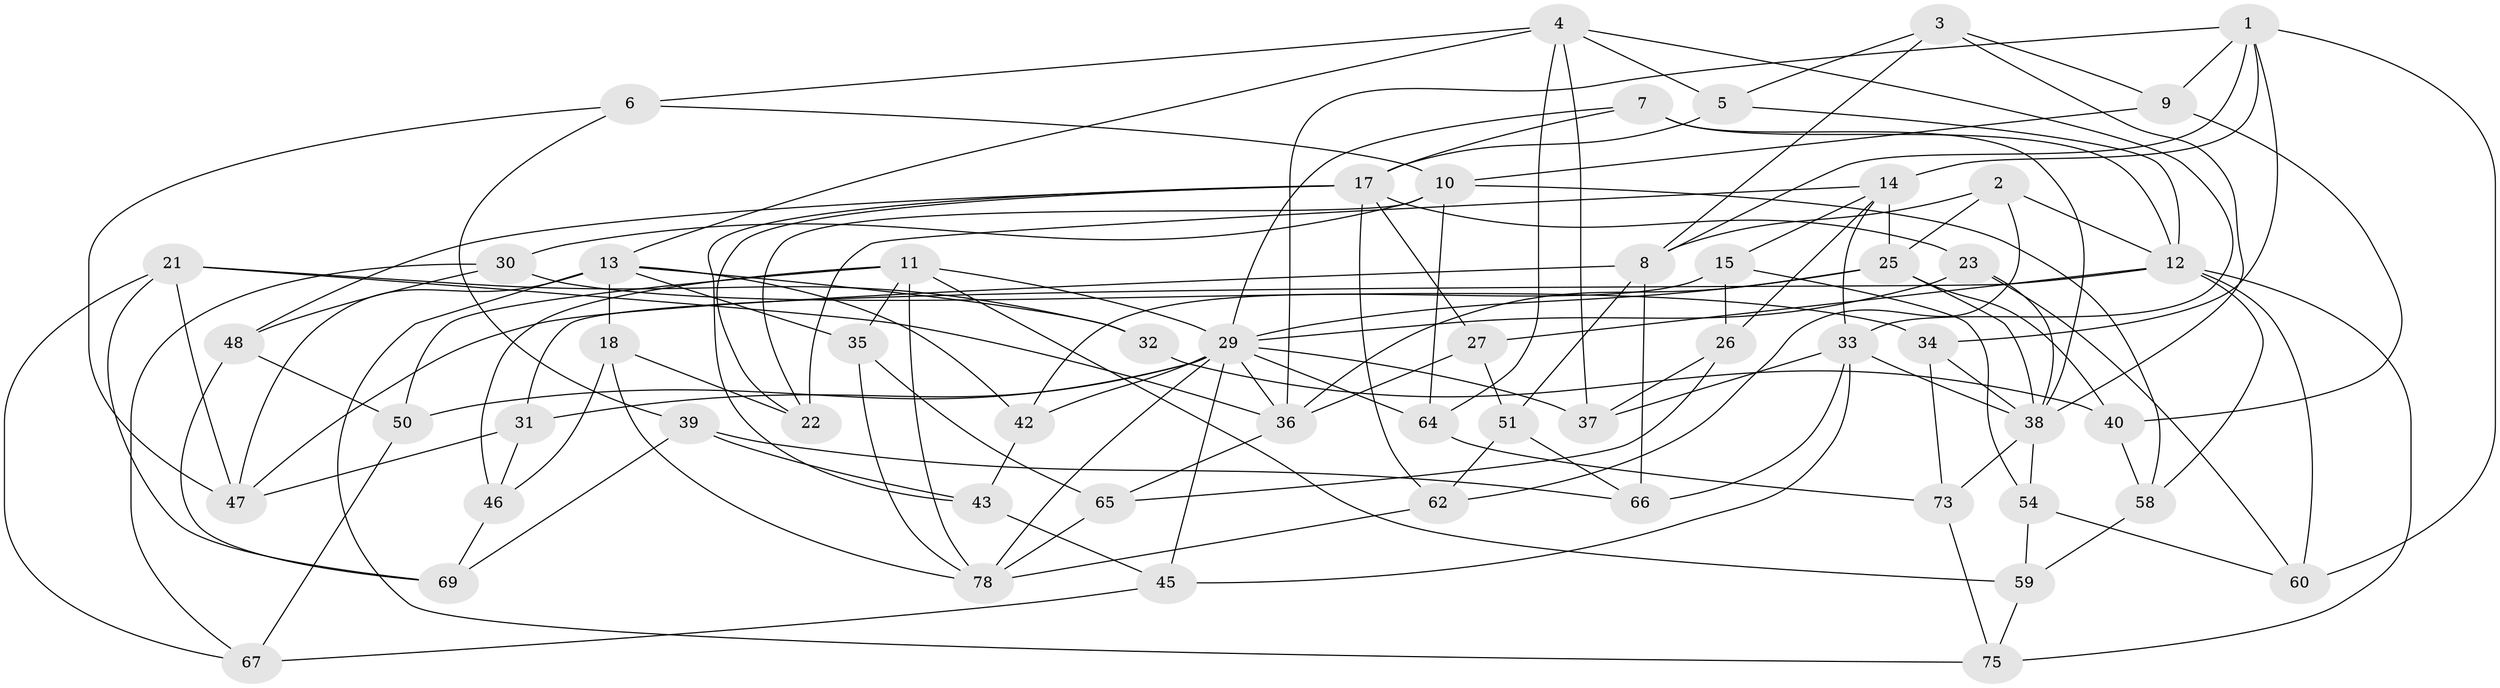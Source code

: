 // original degree distribution, {4: 1.0}
// Generated by graph-tools (version 1.1) at 2025/20/03/04/25 18:20:41]
// undirected, 56 vertices, 134 edges
graph export_dot {
graph [start="1"]
  node [color=gray90,style=filled];
  1 [super="+71"];
  2;
  3;
  4 [super="+20"];
  5;
  6;
  7;
  8 [super="+61"];
  9;
  10 [super="+68"];
  11 [super="+55"];
  12 [super="+16"];
  13 [super="+74+77"];
  14 [super="+24"];
  15;
  17 [super="+19"];
  18;
  21 [super="+56"];
  22;
  23;
  25 [super="+28"];
  26;
  27;
  29 [super="+57+41"];
  30;
  31;
  32;
  33 [super="+52"];
  34;
  35;
  36 [super="+53"];
  37;
  38 [super="+63"];
  39;
  40;
  42;
  43;
  45;
  46;
  47 [super="+70"];
  48;
  50;
  51;
  54;
  58;
  59;
  60;
  62;
  64;
  65;
  66;
  67;
  69;
  73;
  75;
  78 [super="+79"];
  1 -- 36;
  1 -- 60;
  1 -- 34;
  1 -- 8;
  1 -- 14;
  1 -- 9;
  2 -- 8;
  2 -- 62;
  2 -- 12;
  2 -- 25;
  3 -- 9;
  3 -- 5;
  3 -- 8;
  3 -- 38;
  4 -- 6;
  4 -- 33;
  4 -- 37;
  4 -- 64;
  4 -- 13;
  4 -- 5;
  5 -- 17;
  5 -- 12;
  6 -- 47;
  6 -- 39;
  6 -- 10;
  7 -- 38;
  7 -- 12;
  7 -- 29;
  7 -- 17;
  8 -- 66;
  8 -- 51;
  8 -- 47;
  9 -- 10;
  9 -- 40;
  10 -- 22;
  10 -- 58;
  10 -- 64;
  10 -- 30;
  11 -- 50;
  11 -- 46;
  11 -- 35;
  11 -- 59;
  11 -- 78;
  11 -- 29;
  12 -- 75;
  12 -- 58;
  12 -- 27;
  12 -- 60;
  12 -- 31;
  13 -- 42;
  13 -- 32 [weight=2];
  13 -- 35;
  13 -- 47;
  13 -- 18;
  13 -- 75;
  14 -- 22;
  14 -- 26;
  14 -- 15;
  14 -- 33;
  14 -- 25;
  15 -- 42;
  15 -- 54;
  15 -- 26;
  17 -- 43;
  17 -- 62;
  17 -- 48;
  17 -- 23;
  17 -- 22;
  17 -- 27;
  18 -- 78;
  18 -- 46;
  18 -- 22;
  21 -- 69;
  21 -- 32;
  21 -- 67;
  21 -- 36;
  21 -- 47 [weight=2];
  23 -- 60;
  23 -- 38;
  23 -- 29;
  25 -- 36;
  25 -- 40;
  25 -- 38;
  25 -- 29;
  26 -- 37;
  26 -- 65;
  27 -- 51;
  27 -- 36;
  29 -- 45;
  29 -- 37;
  29 -- 64;
  29 -- 36;
  29 -- 31;
  29 -- 50;
  29 -- 42;
  29 -- 78;
  30 -- 67;
  30 -- 34;
  30 -- 48;
  31 -- 47;
  31 -- 46;
  32 -- 40;
  33 -- 37;
  33 -- 66;
  33 -- 38;
  33 -- 45;
  34 -- 38;
  34 -- 73;
  35 -- 65;
  35 -- 78;
  36 -- 65;
  38 -- 54;
  38 -- 73;
  39 -- 69;
  39 -- 66;
  39 -- 43;
  40 -- 58;
  42 -- 43;
  43 -- 45;
  45 -- 67;
  46 -- 69;
  48 -- 69;
  48 -- 50;
  50 -- 67;
  51 -- 66;
  51 -- 62;
  54 -- 59;
  54 -- 60;
  58 -- 59;
  59 -- 75;
  62 -- 78;
  64 -- 73;
  65 -- 78;
  73 -- 75;
}
